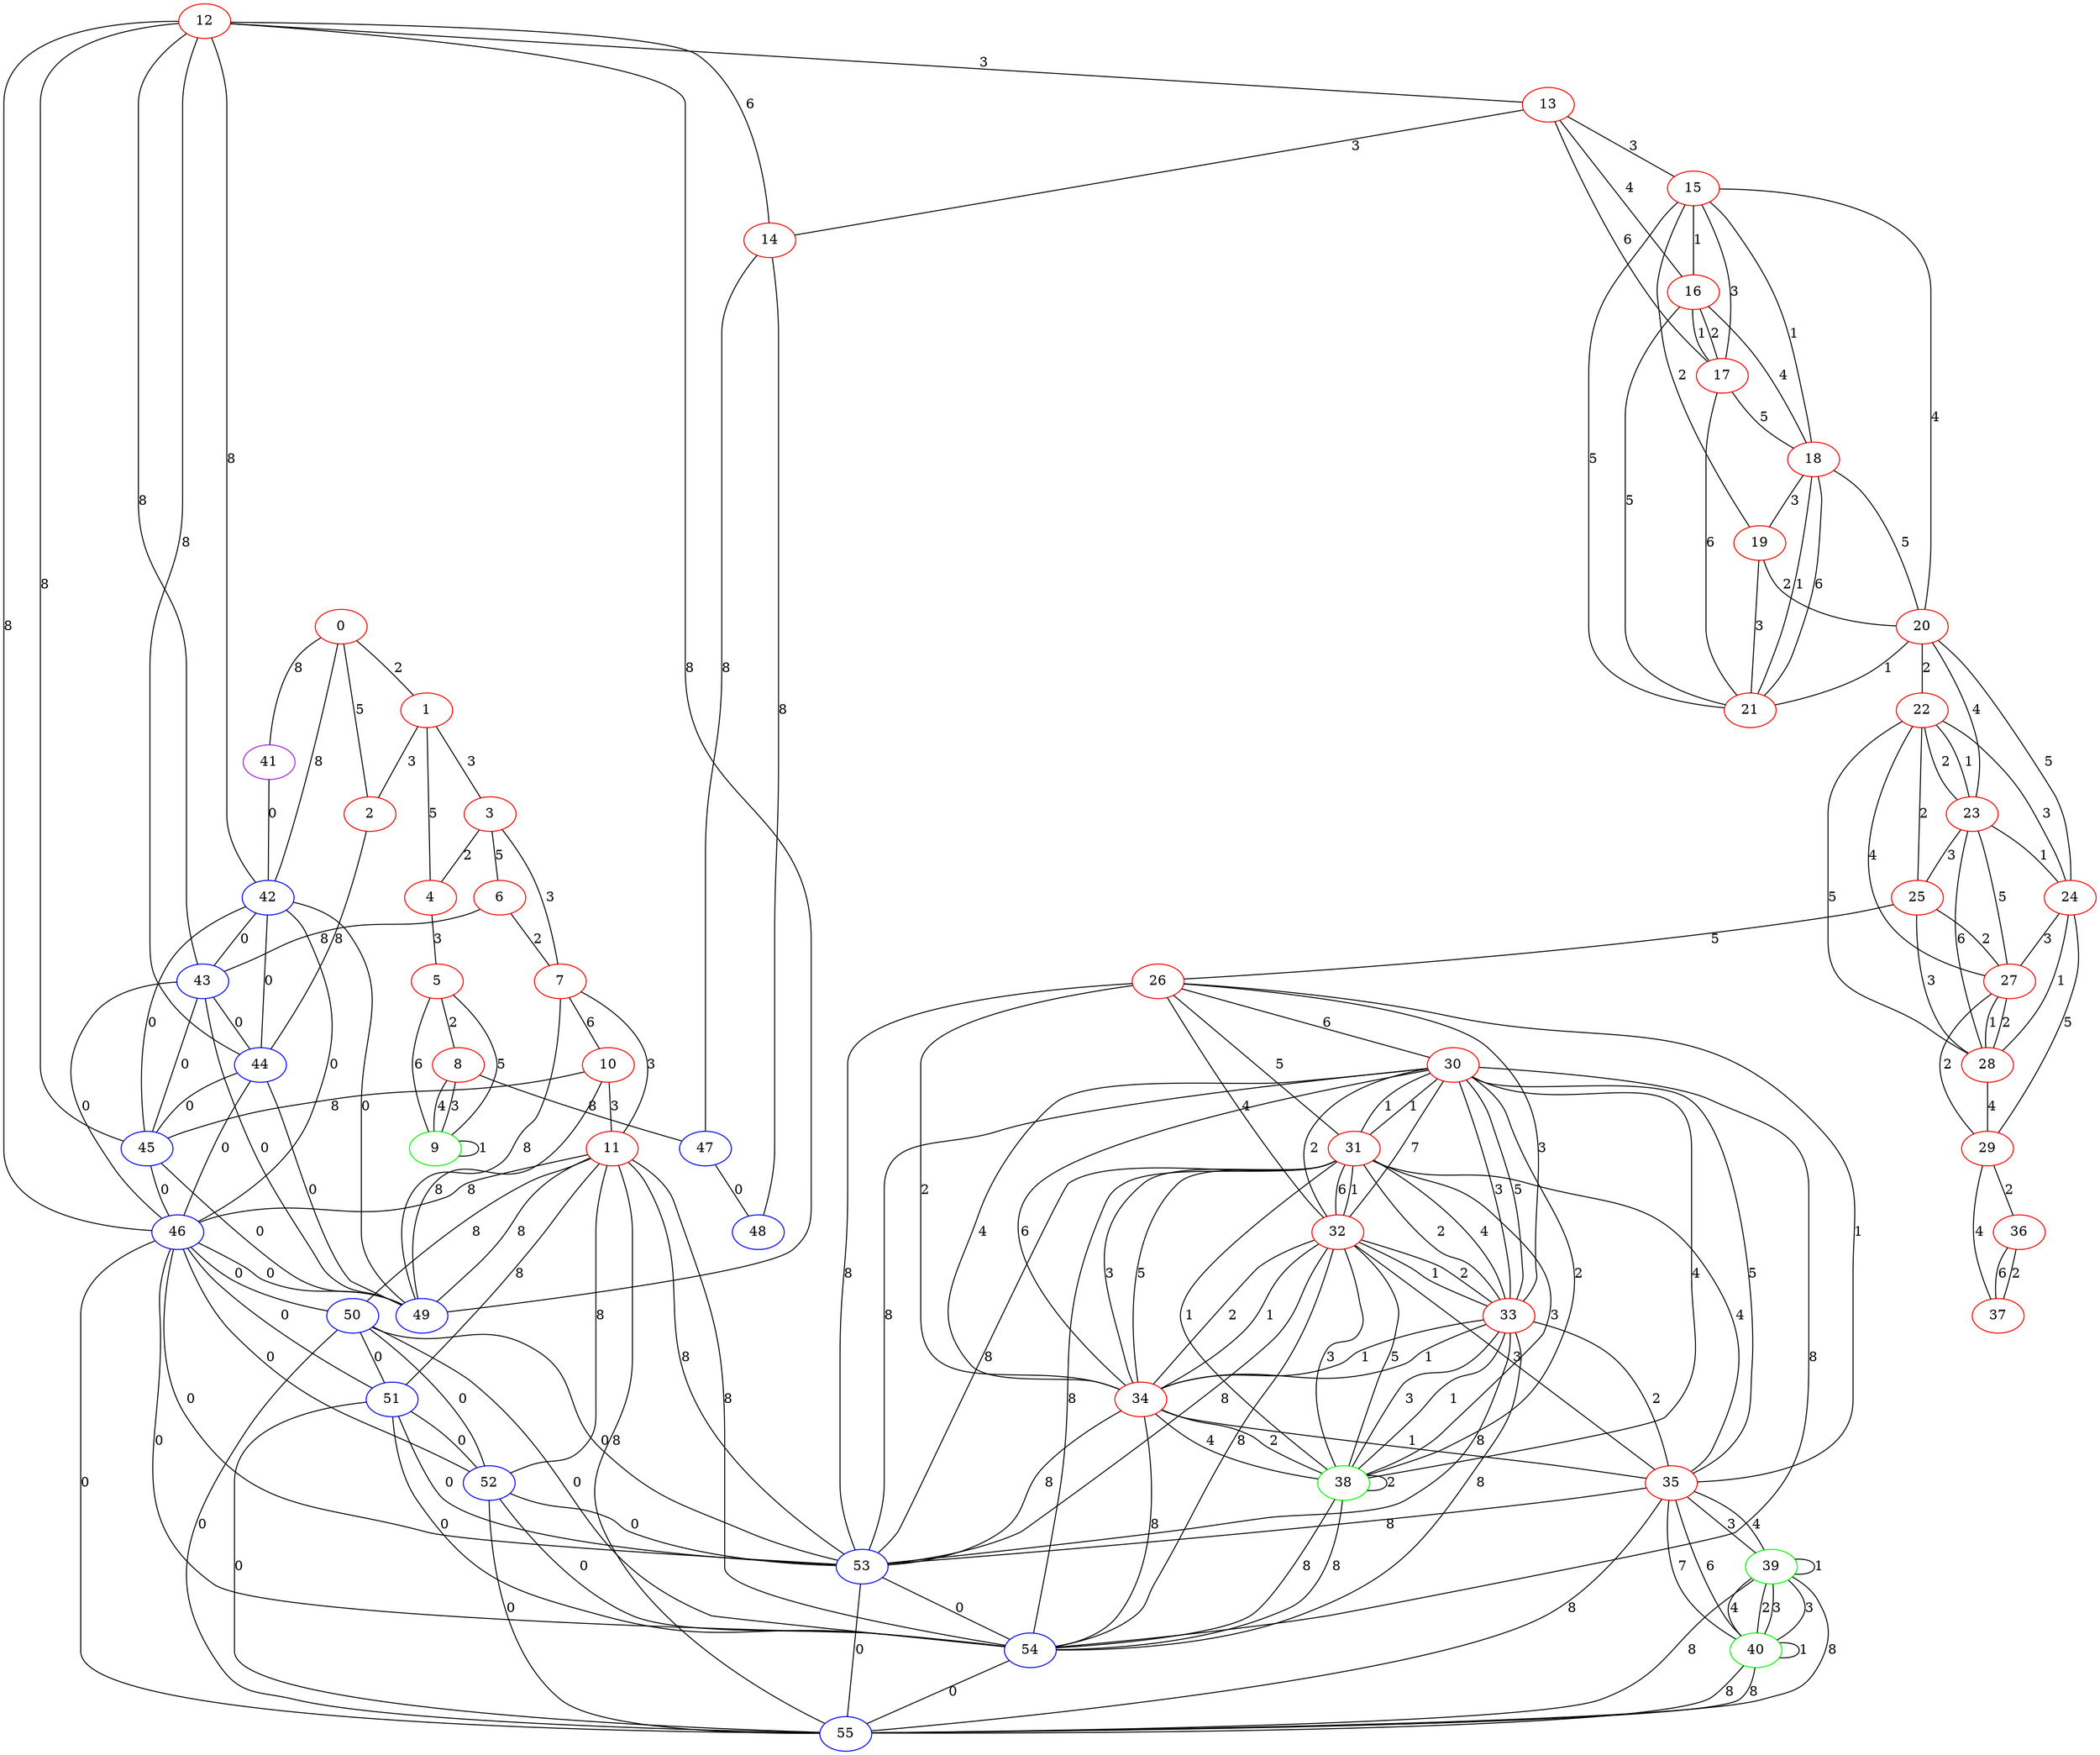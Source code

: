 graph "" {
0 [color=red, weight=1];
1 [color=red, weight=1];
2 [color=red, weight=1];
3 [color=red, weight=1];
4 [color=red, weight=1];
5 [color=red, weight=1];
6 [color=red, weight=1];
7 [color=red, weight=1];
8 [color=red, weight=1];
9 [color=green, weight=2];
10 [color=red, weight=1];
11 [color=red, weight=1];
12 [color=red, weight=1];
13 [color=red, weight=1];
14 [color=red, weight=1];
15 [color=red, weight=1];
16 [color=red, weight=1];
17 [color=red, weight=1];
18 [color=red, weight=1];
19 [color=red, weight=1];
20 [color=red, weight=1];
21 [color=red, weight=1];
22 [color=red, weight=1];
23 [color=red, weight=1];
24 [color=red, weight=1];
25 [color=red, weight=1];
26 [color=red, weight=1];
27 [color=red, weight=1];
28 [color=red, weight=1];
29 [color=red, weight=1];
30 [color=red, weight=1];
31 [color=red, weight=1];
32 [color=red, weight=1];
33 [color=red, weight=1];
34 [color=red, weight=1];
35 [color=red, weight=1];
36 [color=red, weight=1];
37 [color=red, weight=1];
38 [color=green, weight=2];
39 [color=green, weight=2];
40 [color=green, weight=2];
41 [color=purple, weight=4];
42 [color=blue, weight=3];
43 [color=blue, weight=3];
44 [color=blue, weight=3];
45 [color=blue, weight=3];
46 [color=blue, weight=3];
47 [color=blue, weight=3];
48 [color=blue, weight=3];
49 [color=blue, weight=3];
50 [color=blue, weight=3];
51 [color=blue, weight=3];
52 [color=blue, weight=3];
53 [color=blue, weight=3];
54 [color=blue, weight=3];
55 [color=blue, weight=3];
0 -- 1  [key=0, label=2];
0 -- 2  [key=0, label=5];
0 -- 42  [key=0, label=8];
0 -- 41  [key=0, label=8];
1 -- 2  [key=0, label=3];
1 -- 3  [key=0, label=3];
1 -- 4  [key=0, label=5];
2 -- 44  [key=0, label=8];
3 -- 4  [key=0, label=2];
3 -- 6  [key=0, label=5];
3 -- 7  [key=0, label=3];
4 -- 5  [key=0, label=3];
5 -- 8  [key=0, label=2];
5 -- 9  [key=0, label=5];
5 -- 9  [key=1, label=6];
6 -- 43  [key=0, label=8];
6 -- 7  [key=0, label=2];
7 -- 11  [key=0, label=3];
7 -- 49  [key=0, label=8];
7 -- 10  [key=0, label=6];
8 -- 9  [key=0, label=3];
8 -- 9  [key=1, label=4];
8 -- 47  [key=0, label=8];
9 -- 9  [key=0, label=1];
10 -- 49  [key=0, label=8];
10 -- 11  [key=0, label=3];
10 -- 45  [key=0, label=8];
11 -- 46  [key=0, label=8];
11 -- 49  [key=0, label=8];
11 -- 50  [key=0, label=8];
11 -- 51  [key=0, label=8];
11 -- 52  [key=0, label=8];
11 -- 53  [key=0, label=8];
11 -- 54  [key=0, label=8];
11 -- 55  [key=0, label=8];
12 -- 42  [key=0, label=8];
12 -- 43  [key=0, label=8];
12 -- 44  [key=0, label=8];
12 -- 13  [key=0, label=3];
12 -- 14  [key=0, label=6];
12 -- 45  [key=0, label=8];
12 -- 49  [key=0, label=8];
12 -- 46  [key=0, label=8];
13 -- 16  [key=0, label=4];
13 -- 17  [key=0, label=6];
13 -- 14  [key=0, label=3];
13 -- 15  [key=0, label=3];
14 -- 48  [key=0, label=8];
14 -- 47  [key=0, label=8];
15 -- 16  [key=0, label=1];
15 -- 17  [key=0, label=3];
15 -- 18  [key=0, label=1];
15 -- 19  [key=0, label=2];
15 -- 20  [key=0, label=4];
15 -- 21  [key=0, label=5];
16 -- 17  [key=0, label=1];
16 -- 17  [key=1, label=2];
16 -- 18  [key=0, label=4];
16 -- 21  [key=0, label=5];
17 -- 18  [key=0, label=5];
17 -- 21  [key=0, label=6];
18 -- 19  [key=0, label=3];
18 -- 20  [key=0, label=5];
18 -- 21  [key=0, label=1];
18 -- 21  [key=1, label=6];
19 -- 20  [key=0, label=2];
19 -- 21  [key=0, label=3];
20 -- 21  [key=0, label=1];
20 -- 22  [key=0, label=2];
20 -- 23  [key=0, label=4];
20 -- 24  [key=0, label=5];
22 -- 23  [key=0, label=2];
22 -- 23  [key=1, label=1];
22 -- 24  [key=0, label=3];
22 -- 25  [key=0, label=2];
22 -- 27  [key=0, label=4];
22 -- 28  [key=0, label=5];
23 -- 24  [key=0, label=1];
23 -- 25  [key=0, label=3];
23 -- 27  [key=0, label=5];
23 -- 28  [key=0, label=6];
24 -- 27  [key=0, label=3];
24 -- 28  [key=0, label=1];
24 -- 29  [key=0, label=5];
25 -- 26  [key=0, label=5];
25 -- 27  [key=0, label=2];
25 -- 28  [key=0, label=3];
26 -- 32  [key=0, label=4];
26 -- 33  [key=0, label=3];
26 -- 34  [key=0, label=2];
26 -- 35  [key=0, label=1];
26 -- 53  [key=0, label=8];
26 -- 30  [key=0, label=6];
26 -- 31  [key=0, label=5];
27 -- 28  [key=0, label=2];
27 -- 28  [key=1, label=1];
27 -- 29  [key=0, label=2];
28 -- 29  [key=0, label=4];
29 -- 36  [key=0, label=2];
29 -- 37  [key=0, label=4];
30 -- 32  [key=0, label=2];
30 -- 32  [key=1, label=7];
30 -- 33  [key=0, label=3];
30 -- 33  [key=1, label=5];
30 -- 34  [key=0, label=4];
30 -- 34  [key=1, label=6];
30 -- 35  [key=0, label=5];
30 -- 38  [key=0, label=2];
30 -- 38  [key=1, label=4];
30 -- 53  [key=0, label=8];
30 -- 54  [key=0, label=8];
30 -- 31  [key=0, label=1];
30 -- 31  [key=1, label=1];
31 -- 32  [key=0, label=1];
31 -- 32  [key=1, label=6];
31 -- 33  [key=0, label=2];
31 -- 33  [key=1, label=4];
31 -- 34  [key=0, label=3];
31 -- 34  [key=1, label=5];
31 -- 35  [key=0, label=4];
31 -- 38  [key=0, label=1];
31 -- 38  [key=1, label=3];
31 -- 53  [key=0, label=8];
31 -- 54  [key=0, label=8];
32 -- 33  [key=0, label=1];
32 -- 33  [key=1, label=2];
32 -- 34  [key=0, label=2];
32 -- 34  [key=1, label=1];
32 -- 35  [key=0, label=3];
32 -- 38  [key=0, label=5];
32 -- 38  [key=1, label=3];
32 -- 53  [key=0, label=8];
32 -- 54  [key=0, label=8];
33 -- 34  [key=0, label=1];
33 -- 34  [key=1, label=1];
33 -- 35  [key=0, label=2];
33 -- 38  [key=0, label=3];
33 -- 38  [key=1, label=1];
33 -- 53  [key=0, label=8];
33 -- 54  [key=0, label=8];
34 -- 35  [key=0, label=1];
34 -- 38  [key=0, label=4];
34 -- 38  [key=1, label=2];
34 -- 53  [key=0, label=8];
34 -- 54  [key=0, label=8];
35 -- 39  [key=0, label=3];
35 -- 39  [key=1, label=4];
35 -- 40  [key=0, label=6];
35 -- 40  [key=1, label=7];
35 -- 53  [key=0, label=8];
35 -- 55  [key=0, label=8];
36 -- 37  [key=0, label=2];
36 -- 37  [key=1, label=6];
38 -- 38  [key=0, label=2];
38 -- 54  [key=0, label=8];
38 -- 54  [key=1, label=8];
39 -- 40  [key=0, label=3];
39 -- 40  [key=1, label=4];
39 -- 40  [key=2, label=2];
39 -- 40  [key=3, label=3];
39 -- 55  [key=0, label=8];
39 -- 55  [key=1, label=8];
39 -- 39  [key=0, label=1];
40 -- 40  [key=0, label=1];
40 -- 55  [key=0, label=8];
40 -- 55  [key=1, label=8];
41 -- 42  [key=0, label=0];
42 -- 43  [key=0, label=0];
42 -- 44  [key=0, label=0];
42 -- 45  [key=0, label=0];
42 -- 46  [key=0, label=0];
42 -- 49  [key=0, label=0];
43 -- 44  [key=0, label=0];
43 -- 45  [key=0, label=0];
43 -- 46  [key=0, label=0];
43 -- 49  [key=0, label=0];
44 -- 45  [key=0, label=0];
44 -- 46  [key=0, label=0];
44 -- 49  [key=0, label=0];
45 -- 46  [key=0, label=0];
45 -- 49  [key=0, label=0];
46 -- 49  [key=0, label=0];
46 -- 50  [key=0, label=0];
46 -- 51  [key=0, label=0];
46 -- 52  [key=0, label=0];
46 -- 53  [key=0, label=0];
46 -- 54  [key=0, label=0];
46 -- 55  [key=0, label=0];
47 -- 48  [key=0, label=0];
50 -- 51  [key=0, label=0];
50 -- 52  [key=0, label=0];
50 -- 53  [key=0, label=0];
50 -- 54  [key=0, label=0];
50 -- 55  [key=0, label=0];
51 -- 52  [key=0, label=0];
51 -- 53  [key=0, label=0];
51 -- 54  [key=0, label=0];
51 -- 55  [key=0, label=0];
52 -- 53  [key=0, label=0];
52 -- 54  [key=0, label=0];
52 -- 55  [key=0, label=0];
53 -- 54  [key=0, label=0];
53 -- 55  [key=0, label=0];
54 -- 55  [key=0, label=0];
}
